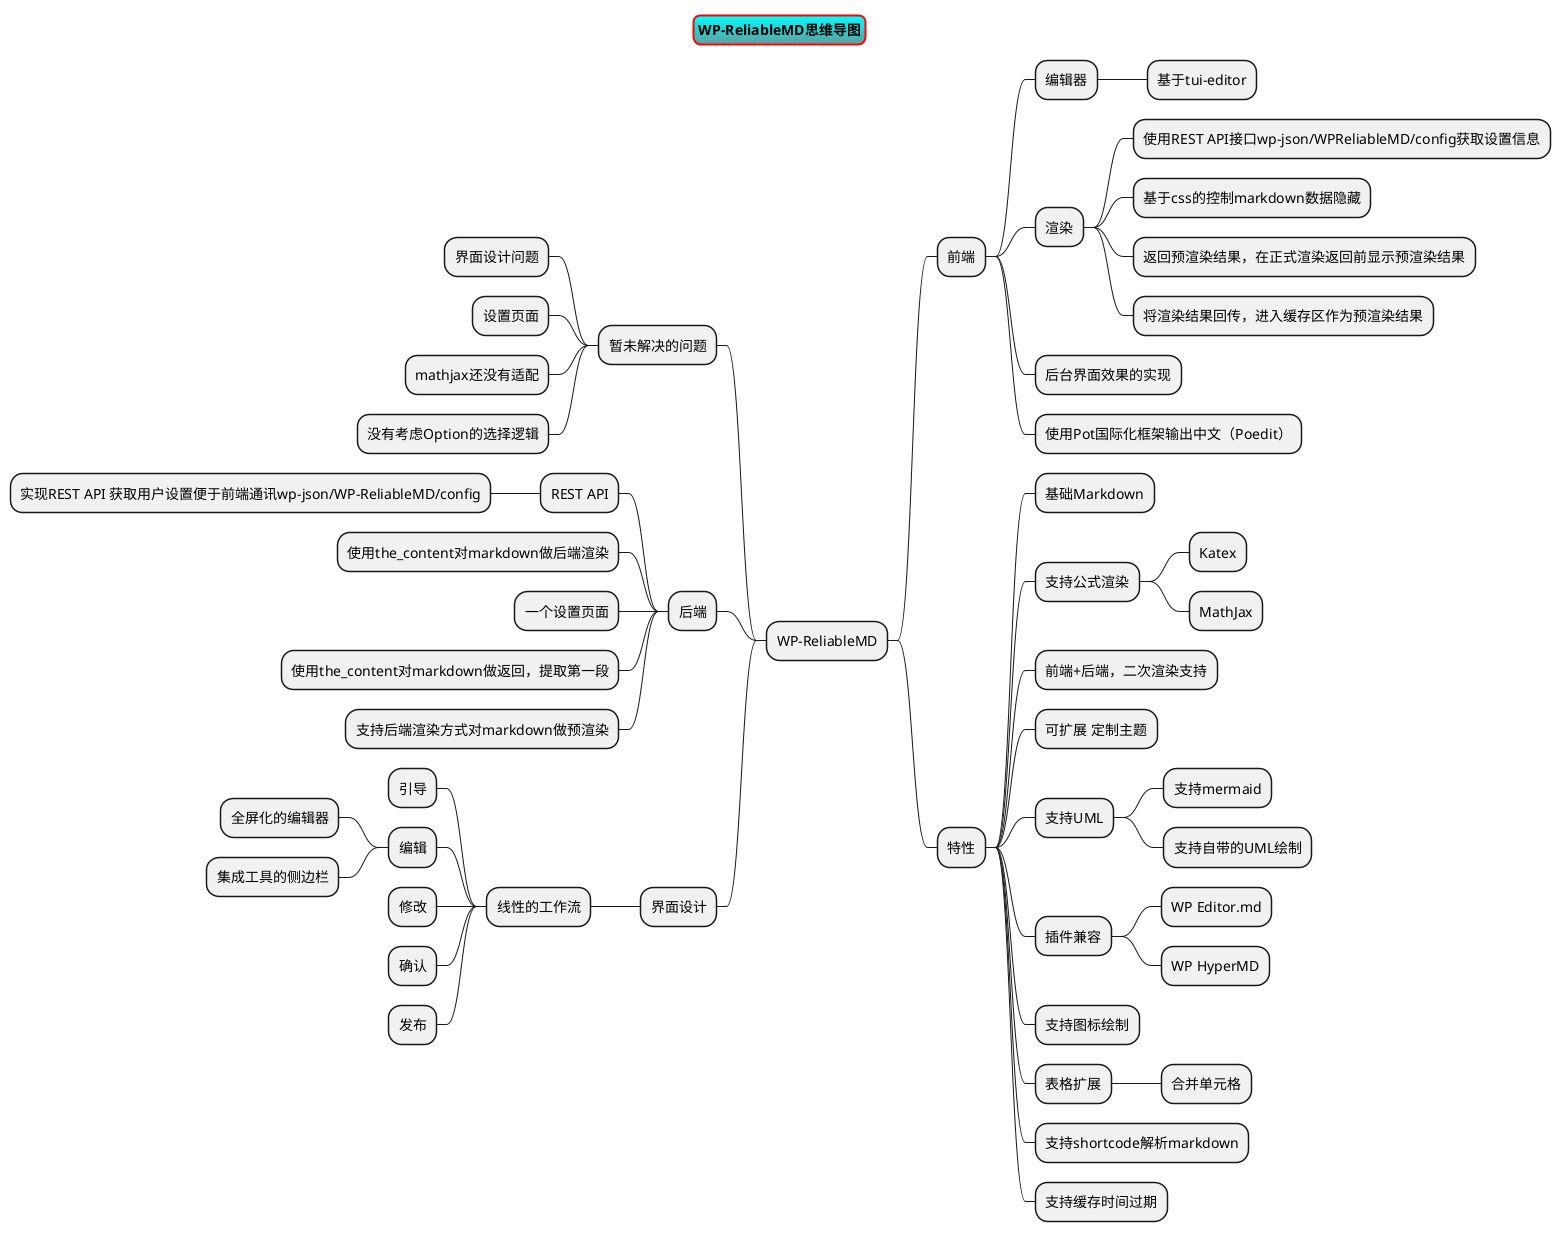 @startmindmap

skinparam titleBorderRoundCorner 15
skinparam titleBorderThickness 2
skinparam titleBorderColor red
skinparam titleBackgroundColor Aqua-CadetBlue

title WP-ReliableMD思维导图

+ WP-ReliableMD
++ 前端
+++ 编辑器
++++ 基于tui-editor
+++ 渲染
++++ 使用REST API接口wp-json/WPReliableMD/config获取设置信息
++++ 基于css的控制markdown数据隐藏
++++ 返回预渲染结果，在正式渲染返回前显示预渲染结果
++++ 将渲染结果回传，进入缓存区作为预渲染结果
+++ 后台界面效果的实现
+++ 使用Pot国际化框架输出中文（Poedit）
++ 特性
+++ 基础Markdown
+++ 支持公式渲染
++++ Katex
++++ MathJax
+++ 前端+后端，二次渲染支持
+++ 可扩展 定制主题
+++ 支持UML
++++ 支持mermaid
++++ 支持自带的UML绘制
+++ 插件兼容
++++ WP Editor.md
++++ WP HyperMD
+++ 支持图标绘制
+++ 表格扩展
++++ 合并单元格
+++ 支持shortcode解析markdown
+++ 支持缓存时间过期
-- 暂未解决的问题
--- 界面设计问题
--- 设置页面
--- mathjax还没有适配
--- 没有考虑Option的选择逻辑
-- 后端
--- REST API
---- 实现REST API 获取用户设置便于前端通讯wp-json/WP-ReliableMD/config
--- 使用the_content对markdown做后端渲染
--- 一个设置页面
--- 使用the_content对markdown做返回，提取第一段
--- 支持后端渲染方式对markdown做预渲染
-- 界面设计
--- 线性的工作流
---- 引导
---- 编辑
----- 全屏化的编辑器
----- 集成工具的侧边栏
---- 修改
---- 确认
---- 发布
@endmindmap